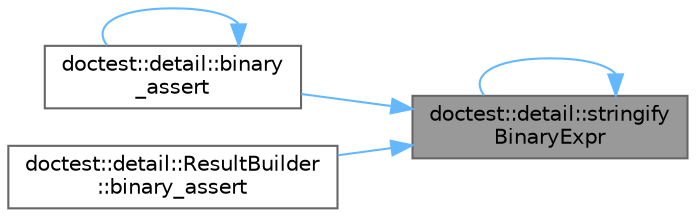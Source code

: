 digraph "doctest::detail::stringifyBinaryExpr"
{
 // LATEX_PDF_SIZE
  bgcolor="transparent";
  edge [fontname=Helvetica,fontsize=10,labelfontname=Helvetica,labelfontsize=10];
  node [fontname=Helvetica,fontsize=10,shape=box,height=0.2,width=0.4];
  rankdir="RL";
  Node1 [id="Node000001",label="doctest::detail::stringify\lBinaryExpr",height=0.2,width=0.4,color="gray40", fillcolor="grey60", style="filled", fontcolor="black",tooltip=" "];
  Node1 -> Node2 [id="edge1_Node000001_Node000002",dir="back",color="steelblue1",style="solid",tooltip=" "];
  Node2 [id="Node000002",label="doctest::detail::binary\l_assert",height=0.2,width=0.4,color="grey40", fillcolor="white", style="filled",URL="$namespacedoctest_1_1detail.html#a1e295c708d2de0e47ac89c1632211159",tooltip=" "];
  Node2 -> Node2 [id="edge2_Node000002_Node000002",dir="back",color="steelblue1",style="solid",tooltip=" "];
  Node1 -> Node3 [id="edge3_Node000001_Node000003",dir="back",color="steelblue1",style="solid",tooltip=" "];
  Node3 [id="Node000003",label="doctest::detail::ResultBuilder\l::binary_assert",height=0.2,width=0.4,color="grey40", fillcolor="white", style="filled",URL="$structdoctest_1_1detail_1_1_result_builder.html#aa920a0617a26939d7adcd1ba2dec0e85",tooltip=" "];
  Node1 -> Node1 [id="edge4_Node000001_Node000001",dir="back",color="steelblue1",style="solid",tooltip=" "];
}

